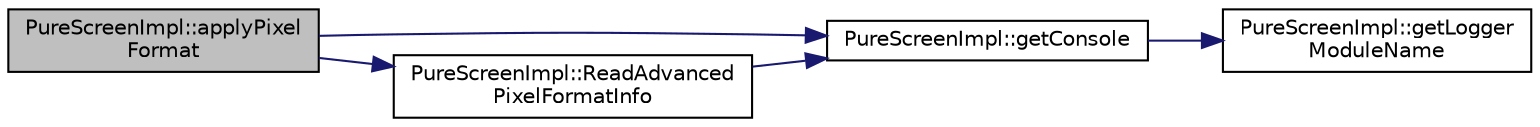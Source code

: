 digraph "PureScreenImpl::applyPixelFormat"
{
 // LATEX_PDF_SIZE
  edge [fontname="Helvetica",fontsize="10",labelfontname="Helvetica",labelfontsize="10"];
  node [fontname="Helvetica",fontsize="10",shape=record];
  rankdir="LR";
  Node1 [label="PureScreenImpl::applyPixel\lFormat",height=0.2,width=0.4,color="black", fillcolor="grey75", style="filled", fontcolor="black",tooltip="Sets the given pixel format for the given HDC."];
  Node1 -> Node2 [color="midnightblue",fontsize="10",style="solid",fontname="Helvetica"];
  Node2 [label="PureScreenImpl::getConsole",height=0.2,width=0.4,color="black", fillcolor="white", style="filled",URL="$class_pure_screen_impl.html#af61e5e4ab6ab4eb7cb8f0e246b7d6485",tooltip="Returns access to console preset with logger module name as this class."];
  Node2 -> Node3 [color="midnightblue",fontsize="10",style="solid",fontname="Helvetica"];
  Node3 [label="PureScreenImpl::getLogger\lModuleName",height=0.2,width=0.4,color="black", fillcolor="white", style="filled",URL="$class_pure_screen_impl.html#aca75838dda7e3c717a8ea2d6b9934b5d",tooltip="Returns the logger module name of this class."];
  Node1 -> Node4 [color="midnightblue",fontsize="10",style="solid",fontname="Helvetica"];
  Node4 [label="PureScreenImpl::ReadAdvanced\lPixelFormatInfo",height=0.2,width=0.4,color="black", fillcolor="white", style="filled",URL="$class_pure_screen_impl.html#ae59545066acb833286bda6f455f14a07",tooltip="Reads advanced pixel format about the given pixel format using wglGetPixelFormatAttrib...."];
  Node4 -> Node2 [color="midnightblue",fontsize="10",style="solid",fontname="Helvetica"];
}
